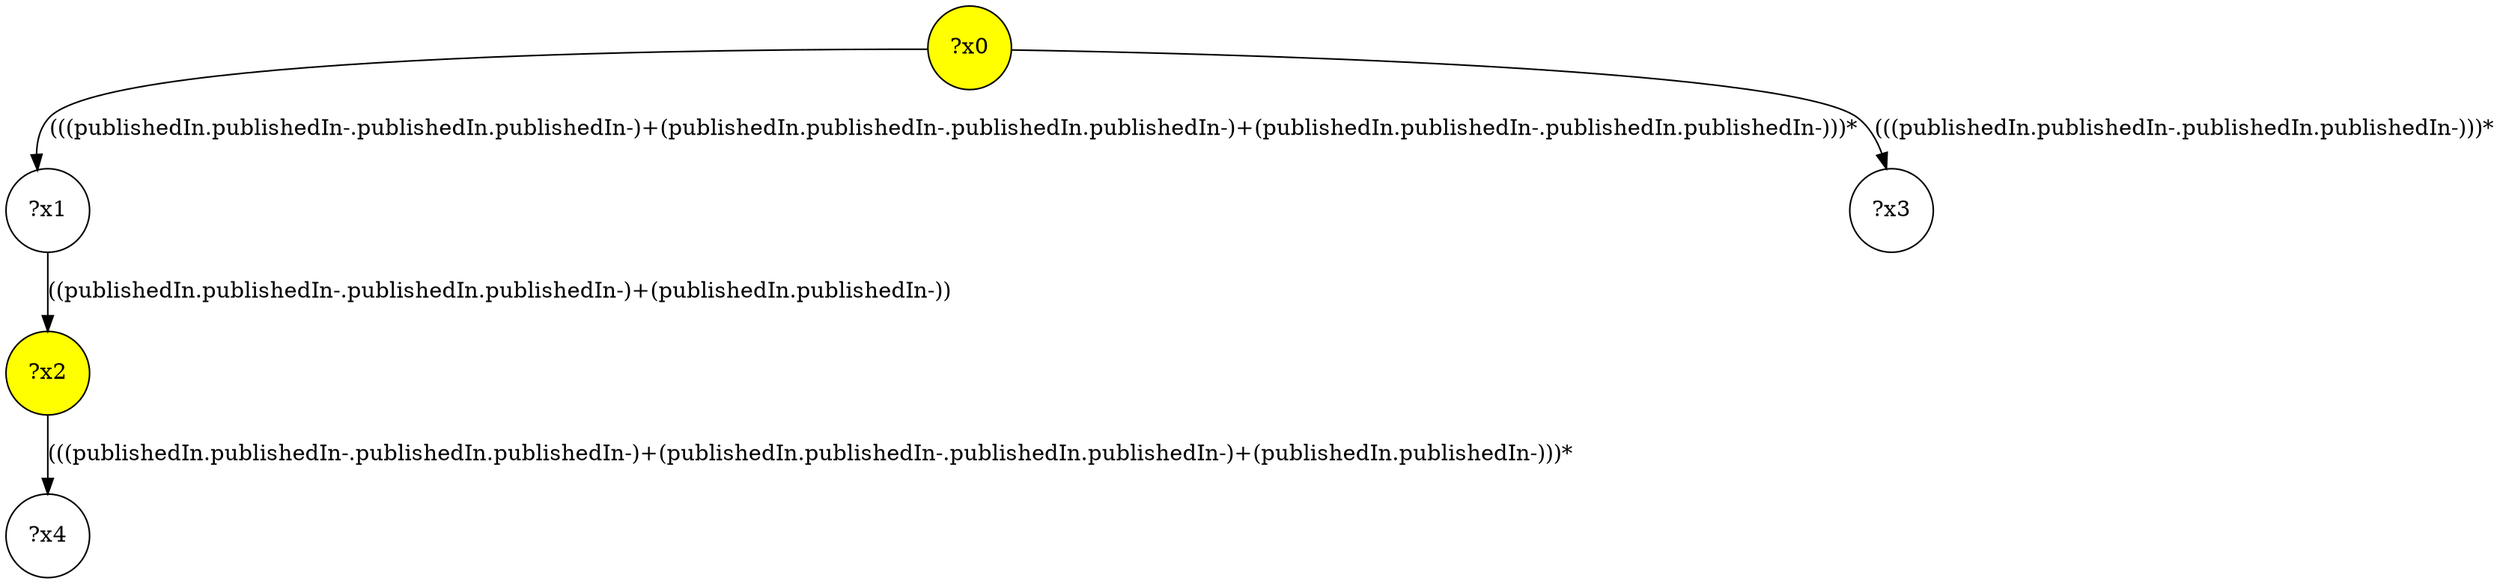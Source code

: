 digraph g {
	x0 [fillcolor="yellow", style="filled," shape=circle, label="?x0"];
	x2 [fillcolor="yellow", style="filled," shape=circle, label="?x2"];
	x1 [shape=circle, label="?x1"];
	x0 -> x1 [label="(((publishedIn.publishedIn-.publishedIn.publishedIn-)+(publishedIn.publishedIn-.publishedIn.publishedIn-)+(publishedIn.publishedIn-.publishedIn.publishedIn-)))*"];
	x1 -> x2 [label="((publishedIn.publishedIn-.publishedIn.publishedIn-)+(publishedIn.publishedIn-))"];
	x3 [shape=circle, label="?x3"];
	x0 -> x3 [label="(((publishedIn.publishedIn-.publishedIn.publishedIn-)))*"];
	x4 [shape=circle, label="?x4"];
	x2 -> x4 [label="(((publishedIn.publishedIn-.publishedIn.publishedIn-)+(publishedIn.publishedIn-.publishedIn.publishedIn-)+(publishedIn.publishedIn-)))*"];
}
